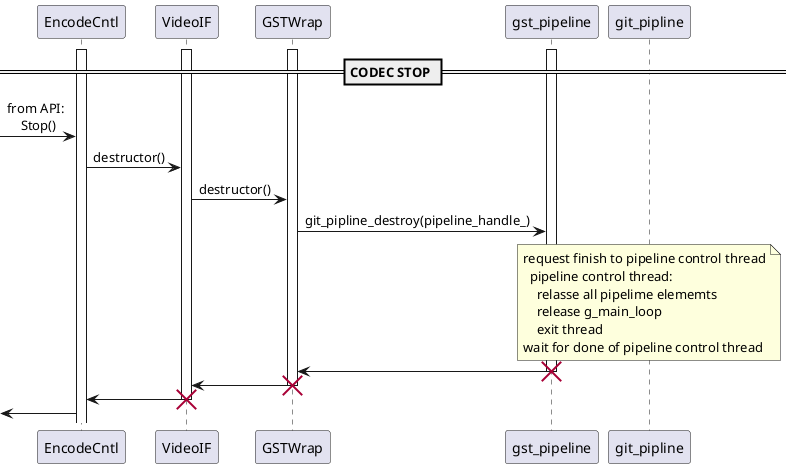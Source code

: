 @startuml
'participant NodeRef
'participant EditCntl
participant EncodeCntl
'participant EncodeCntlThread
'participant thread_function
participant VideoIF
'participant VideoOutput
'participant VideoEncoder
'participant EncoderBase
'participant VideoStreamPacket
participant GSTWrap
participant gst_pipeline

activate EncodeCntl
'activate EncodeCntlThread
activate VideoIF
activate GSTWrap
activate gst_pipeline

== CODEC STOP ==
[-> EncodeCntl: from API:\n    Stop()
EncodeCntl -> VideoIF : destructor()
VideoIF -> GSTWrap : destructor()
GSTWrap -> gst_pipeline : git_pipline_destroy(pipeline_handle_)
note over git_pipline
request finish to pipeline control thread
  pipeline control thread:
    relasse all pipelime elememts
    release g_main_loop
    exit thread
wait for done of pipeline control thread
end note
GSTWrap <- gst_pipeline
destroy gst_pipeline
VideoIF <- GSTWrap
destroy GSTWrap
EncodeCntl <- VideoIF
destroy VideoIF
[<- EncodeCntl

@enduml


